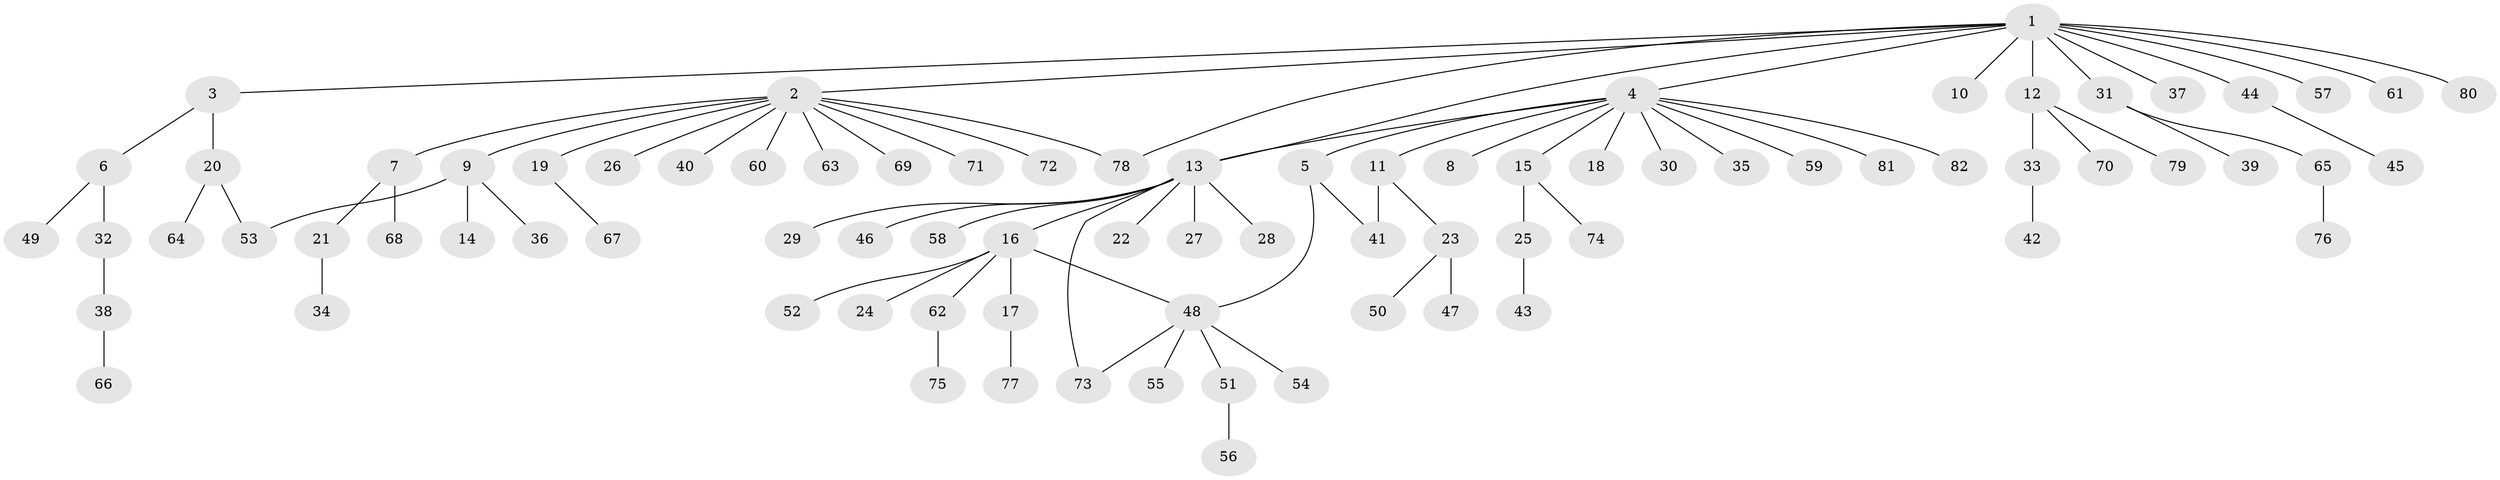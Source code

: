 // Generated by graph-tools (version 1.1) at 2025/11/02/27/25 16:11:14]
// undirected, 82 vertices, 87 edges
graph export_dot {
graph [start="1"]
  node [color=gray90,style=filled];
  1;
  2;
  3;
  4;
  5;
  6;
  7;
  8;
  9;
  10;
  11;
  12;
  13;
  14;
  15;
  16;
  17;
  18;
  19;
  20;
  21;
  22;
  23;
  24;
  25;
  26;
  27;
  28;
  29;
  30;
  31;
  32;
  33;
  34;
  35;
  36;
  37;
  38;
  39;
  40;
  41;
  42;
  43;
  44;
  45;
  46;
  47;
  48;
  49;
  50;
  51;
  52;
  53;
  54;
  55;
  56;
  57;
  58;
  59;
  60;
  61;
  62;
  63;
  64;
  65;
  66;
  67;
  68;
  69;
  70;
  71;
  72;
  73;
  74;
  75;
  76;
  77;
  78;
  79;
  80;
  81;
  82;
  1 -- 2;
  1 -- 3;
  1 -- 4;
  1 -- 10;
  1 -- 12;
  1 -- 13;
  1 -- 31;
  1 -- 37;
  1 -- 44;
  1 -- 57;
  1 -- 61;
  1 -- 78;
  1 -- 80;
  2 -- 7;
  2 -- 9;
  2 -- 19;
  2 -- 26;
  2 -- 40;
  2 -- 60;
  2 -- 63;
  2 -- 69;
  2 -- 71;
  2 -- 72;
  2 -- 78;
  3 -- 6;
  3 -- 20;
  4 -- 5;
  4 -- 8;
  4 -- 11;
  4 -- 13;
  4 -- 15;
  4 -- 18;
  4 -- 30;
  4 -- 35;
  4 -- 59;
  4 -- 81;
  4 -- 82;
  5 -- 41;
  5 -- 48;
  6 -- 32;
  6 -- 49;
  7 -- 21;
  7 -- 68;
  9 -- 14;
  9 -- 36;
  9 -- 53;
  11 -- 23;
  11 -- 41;
  12 -- 33;
  12 -- 70;
  12 -- 79;
  13 -- 16;
  13 -- 22;
  13 -- 27;
  13 -- 28;
  13 -- 29;
  13 -- 46;
  13 -- 58;
  13 -- 73;
  15 -- 25;
  15 -- 74;
  16 -- 17;
  16 -- 24;
  16 -- 48;
  16 -- 52;
  16 -- 62;
  17 -- 77;
  19 -- 67;
  20 -- 53;
  20 -- 64;
  21 -- 34;
  23 -- 47;
  23 -- 50;
  25 -- 43;
  31 -- 39;
  31 -- 65;
  32 -- 38;
  33 -- 42;
  38 -- 66;
  44 -- 45;
  48 -- 51;
  48 -- 54;
  48 -- 55;
  48 -- 73;
  51 -- 56;
  62 -- 75;
  65 -- 76;
}
